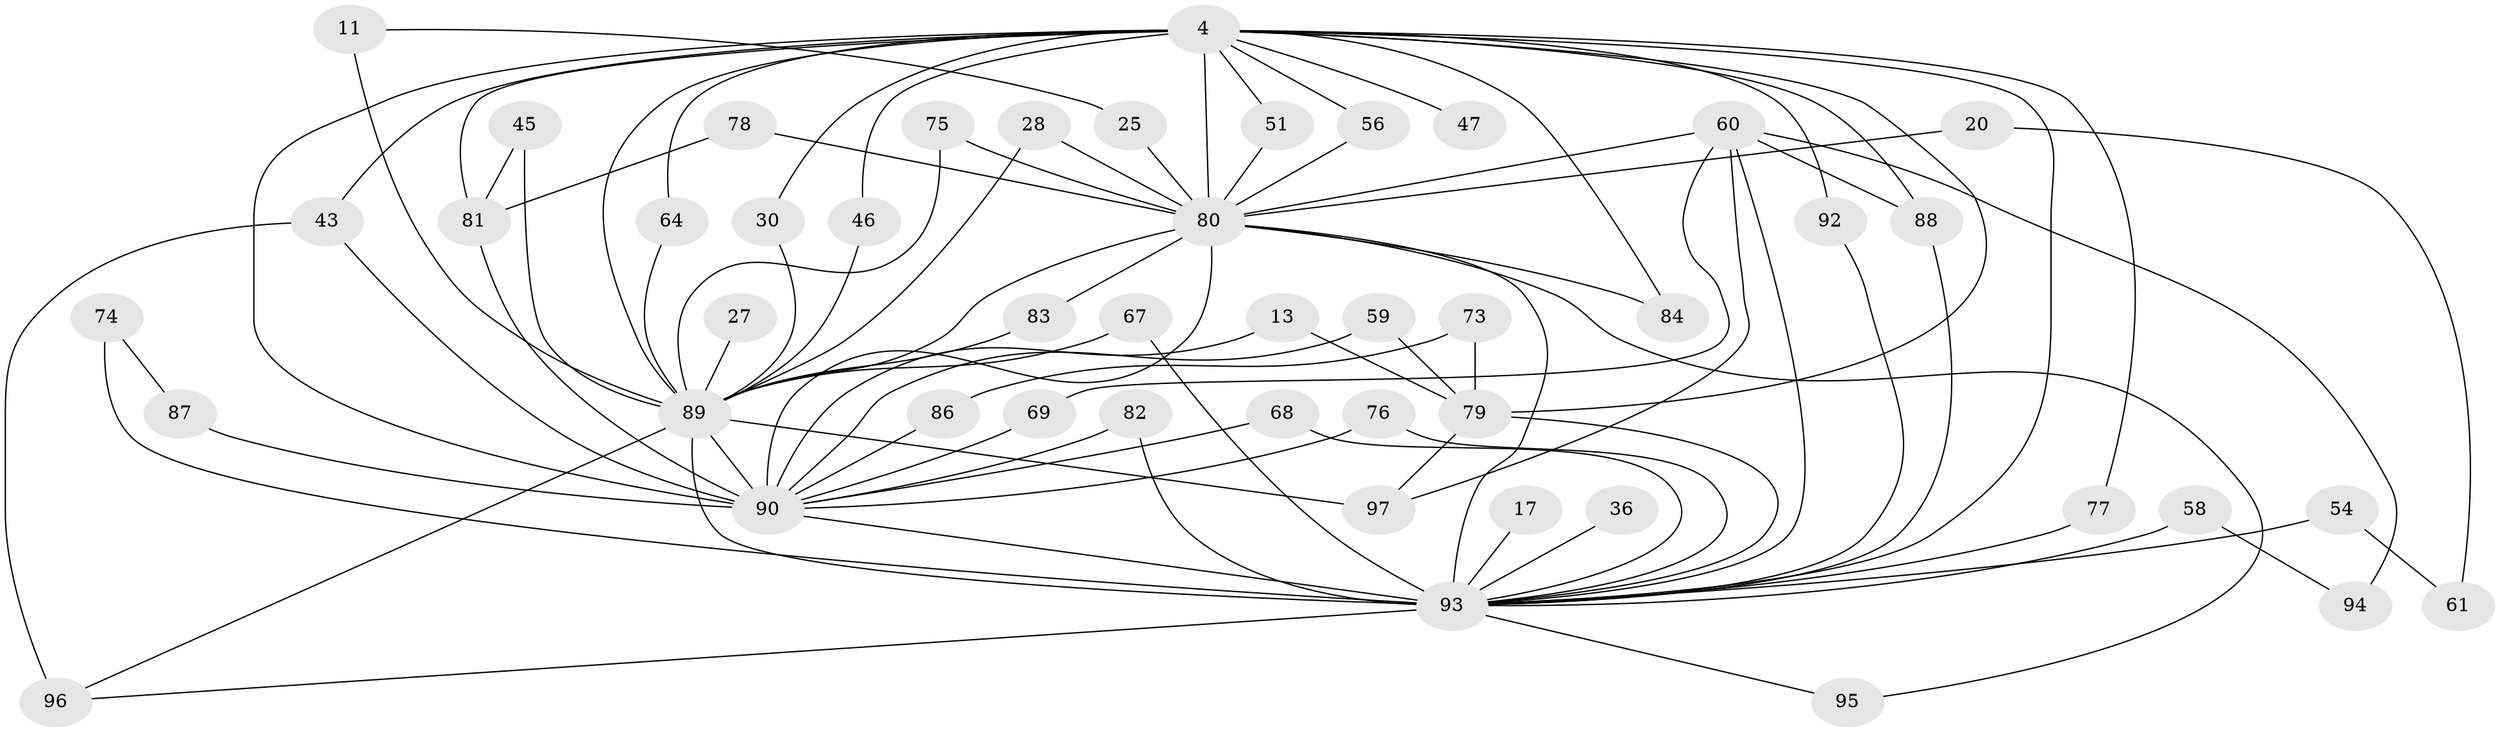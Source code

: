 // original degree distribution, {17: 0.030927835051546393, 22: 0.010309278350515464, 25: 0.010309278350515464, 23: 0.010309278350515464, 26: 0.010309278350515464, 19: 0.010309278350515464, 18: 0.020618556701030927, 3: 0.23711340206185566, 4: 0.061855670103092786, 2: 0.5257731958762887, 6: 0.030927835051546393, 8: 0.010309278350515464, 5: 0.030927835051546393}
// Generated by graph-tools (version 1.1) at 2025/48/03/04/25 21:48:02]
// undirected, 48 vertices, 89 edges
graph export_dot {
graph [start="1"]
  node [color=gray90,style=filled];
  4 [super="+2"];
  11;
  13;
  17;
  20;
  25;
  27;
  28;
  30;
  36;
  43 [super="+14"];
  45;
  46;
  47;
  51 [super="+29"];
  54 [super="+53"];
  56;
  58 [super="+57"];
  59;
  60 [super="+50"];
  61;
  64;
  67;
  68;
  69 [super="+42"];
  73;
  74;
  75;
  76;
  77 [super="+15"];
  78;
  79 [super="+21+38"];
  80 [super="+72+7+71"];
  81 [super="+32"];
  82;
  83;
  84 [super="+40"];
  86 [super="+31"];
  87;
  88 [super="+63"];
  89 [super="+48+19"];
  90 [super="+41+10+62"];
  92;
  93 [super="+91+5"];
  94;
  95;
  96 [super="+66"];
  97 [super="+55+70"];
  4 -- 30;
  4 -- 43 [weight=2];
  4 -- 46;
  4 -- 47 [weight=2];
  4 -- 56;
  4 -- 92;
  4 -- 64;
  4 -- 84 [weight=2];
  4 -- 51;
  4 -- 77;
  4 -- 79 [weight=3];
  4 -- 90 [weight=7];
  4 -- 89 [weight=6];
  4 -- 80 [weight=6];
  4 -- 93 [weight=5];
  4 -- 81 [weight=2];
  4 -- 88;
  11 -- 25;
  11 -- 89 [weight=2];
  13 -- 79;
  13 -- 90 [weight=2];
  17 -- 93;
  20 -- 61;
  20 -- 80 [weight=2];
  25 -- 80;
  27 -- 89 [weight=2];
  28 -- 89;
  28 -- 80;
  30 -- 89;
  36 -- 93 [weight=2];
  43 -- 90;
  43 -- 96;
  45 -- 89;
  45 -- 81;
  46 -- 89;
  51 -- 80 [weight=2];
  54 -- 61;
  54 -- 93 [weight=2];
  56 -- 80;
  58 -- 94;
  58 -- 93 [weight=3];
  59 -- 79;
  59 -- 90;
  60 -- 69;
  60 -- 94;
  60 -- 97;
  60 -- 80 [weight=2];
  60 -- 93 [weight=3];
  60 -- 88 [weight=2];
  64 -- 89;
  67 -- 89;
  67 -- 93;
  68 -- 90;
  68 -- 93;
  69 -- 90 [weight=2];
  73 -- 86;
  73 -- 79;
  74 -- 87;
  74 -- 93 [weight=2];
  75 -- 89;
  75 -- 80;
  76 -- 90;
  76 -- 93;
  77 -- 93 [weight=2];
  78 -- 80;
  78 -- 81;
  79 -- 97;
  79 -- 93;
  80 -- 90 [weight=9];
  80 -- 83;
  80 -- 84;
  80 -- 89 [weight=5];
  80 -- 95;
  80 -- 93 [weight=7];
  81 -- 90;
  82 -- 90;
  82 -- 93;
  83 -- 89;
  86 -- 90 [weight=2];
  87 -- 90;
  88 -- 93 [weight=2];
  89 -- 90 [weight=4];
  89 -- 96;
  89 -- 97;
  89 -- 93 [weight=6];
  90 -- 93 [weight=8];
  92 -- 93;
  93 -- 95;
  93 -- 96;
}
